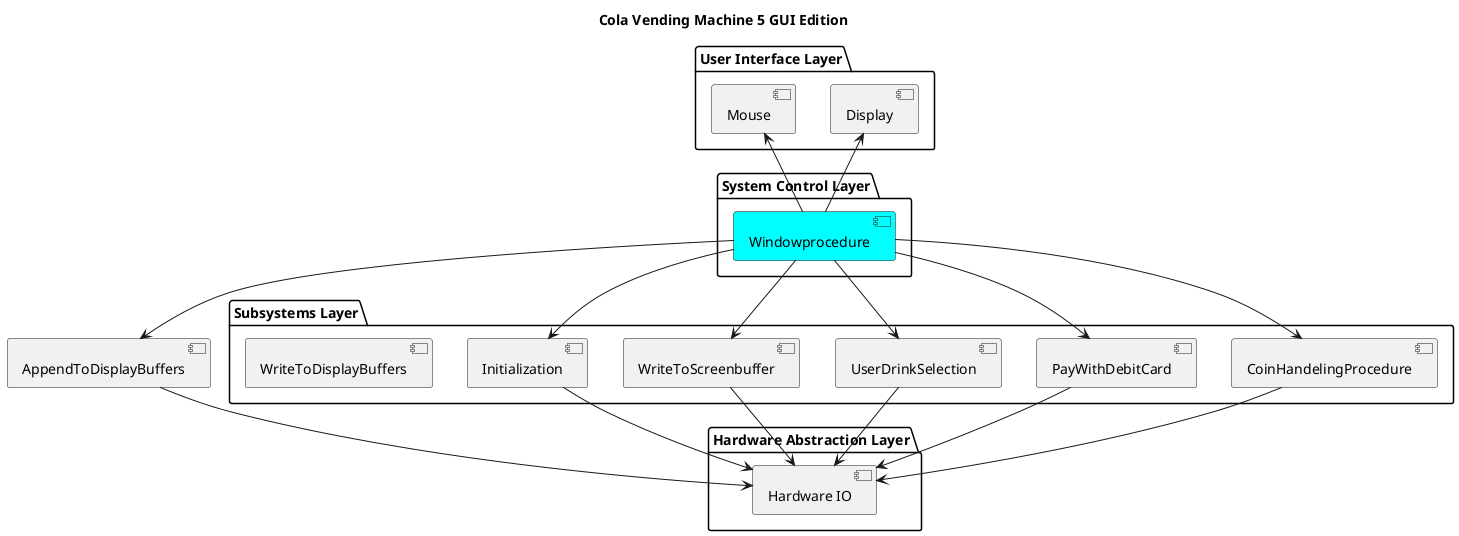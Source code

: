 @startuml

title Cola Vending Machine 5 GUI Edition

package "User Interface Layer" {
    [Display]
    [Mouse]
}

package "System Control Layer" {
    [Windowprocedure] #Cyan
}

package "Subsystems Layer" {
    [CoinHandelingProcedure]
    [PayWithDebitCard]
    [UserDrinkSelection]
    [WriteToScreenbuffer]
    [Initialization]
    [WriteToDisplayBuffers]
}

package "Hardware Abstraction Layer" {
    [Hardware IO]
}

[Windowprocedure] -up-> [Mouse]
[Windowprocedure] -up-> [Display]

[Windowprocedure] -down-> [CoinHandelingProcedure]
[Windowprocedure] -down-> [PayWithDebitCard]
[Windowprocedure] -down-> [UserDrinkSelection]
[Windowprocedure] -down-> [WriteToScreenbuffer]
[Windowprocedure] -down-> [Initialization]
[Windowprocedure] -down-> [AppendToDisplayBuffers]

[CoinHandelingProcedure] -down-> [Hardware IO]
[PayWithDebitCard] -down-> [Hardware IO]
[UserDrinkSelection] -down-> [Hardware IO]
[WriteToScreenbuffer] -down-> [Hardware IO]
[Initialization] -down-> [Hardware IO]
[AppendToDisplayBuffers] -down-> [Hardware IO]

@enduml
